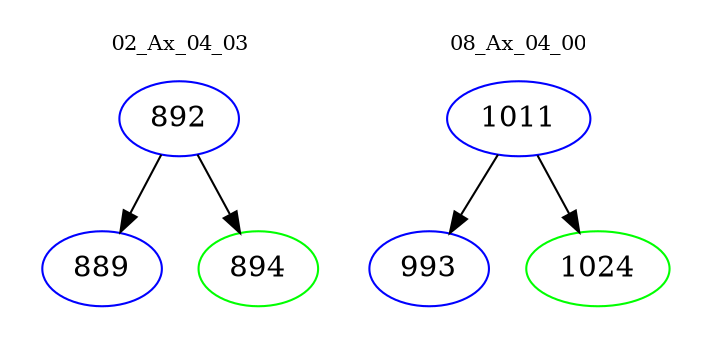 digraph{
subgraph cluster_0 {
color = white
label = "02_Ax_04_03";
fontsize=10;
T0_892 [label="892", color="blue"]
T0_892 -> T0_889 [color="black"]
T0_889 [label="889", color="blue"]
T0_892 -> T0_894 [color="black"]
T0_894 [label="894", color="green"]
}
subgraph cluster_1 {
color = white
label = "08_Ax_04_00";
fontsize=10;
T1_1011 [label="1011", color="blue"]
T1_1011 -> T1_993 [color="black"]
T1_993 [label="993", color="blue"]
T1_1011 -> T1_1024 [color="black"]
T1_1024 [label="1024", color="green"]
}
}
